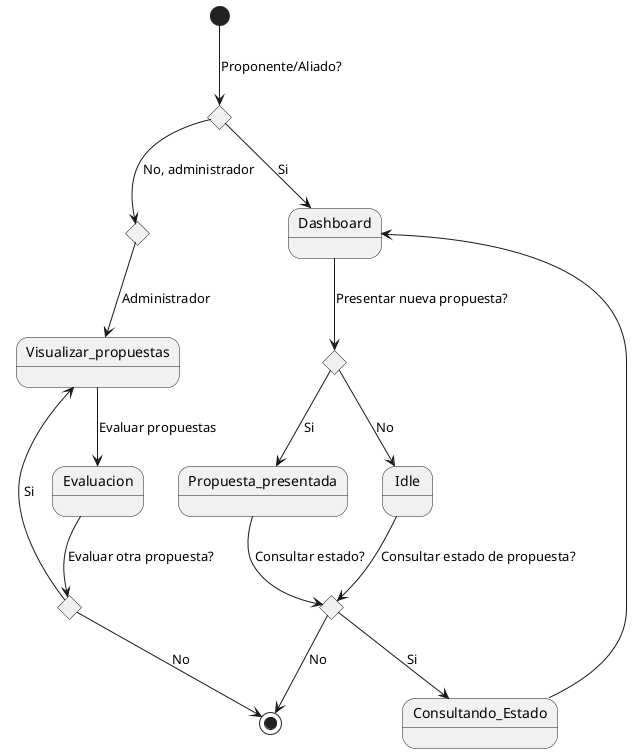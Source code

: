 @startuml Reto08

state choice1 <<choice>>
state choice2 <<choice>>
state choice3 <<choice>>
state choice4 <<choice>>
state choice5 <<choice>>


'Estados para Proponente/Aliado'
[*]-->choice1: Proponente/Aliado?
choice1 --> Dashboard : Si
Dashboard --> choice2 : Presentar nueva propuesta?
choice2 --> Propuesta_presentada : Si
Propuesta_presentada --> choice3 : Consultar estado?
choice2 --> Idle: No
Idle --> choice3: Consultar estado de propuesta?
choice3 --> Consultando_Estado : Si
Consultando_Estado --> Dashboard
choice3 --> [*] : No

'Estados para Administradores'
choice1 --> choice4 : No, administrador
choice4 --> Visualizar_propuestas: Administrador
Visualizar_propuestas --> Evaluacion: Evaluar propuestas
Evaluacion --> choice5 : Evaluar otra propuesta?
choice5 --> Visualizar_propuestas: Si
choice5 --> [*]: No


@enduml